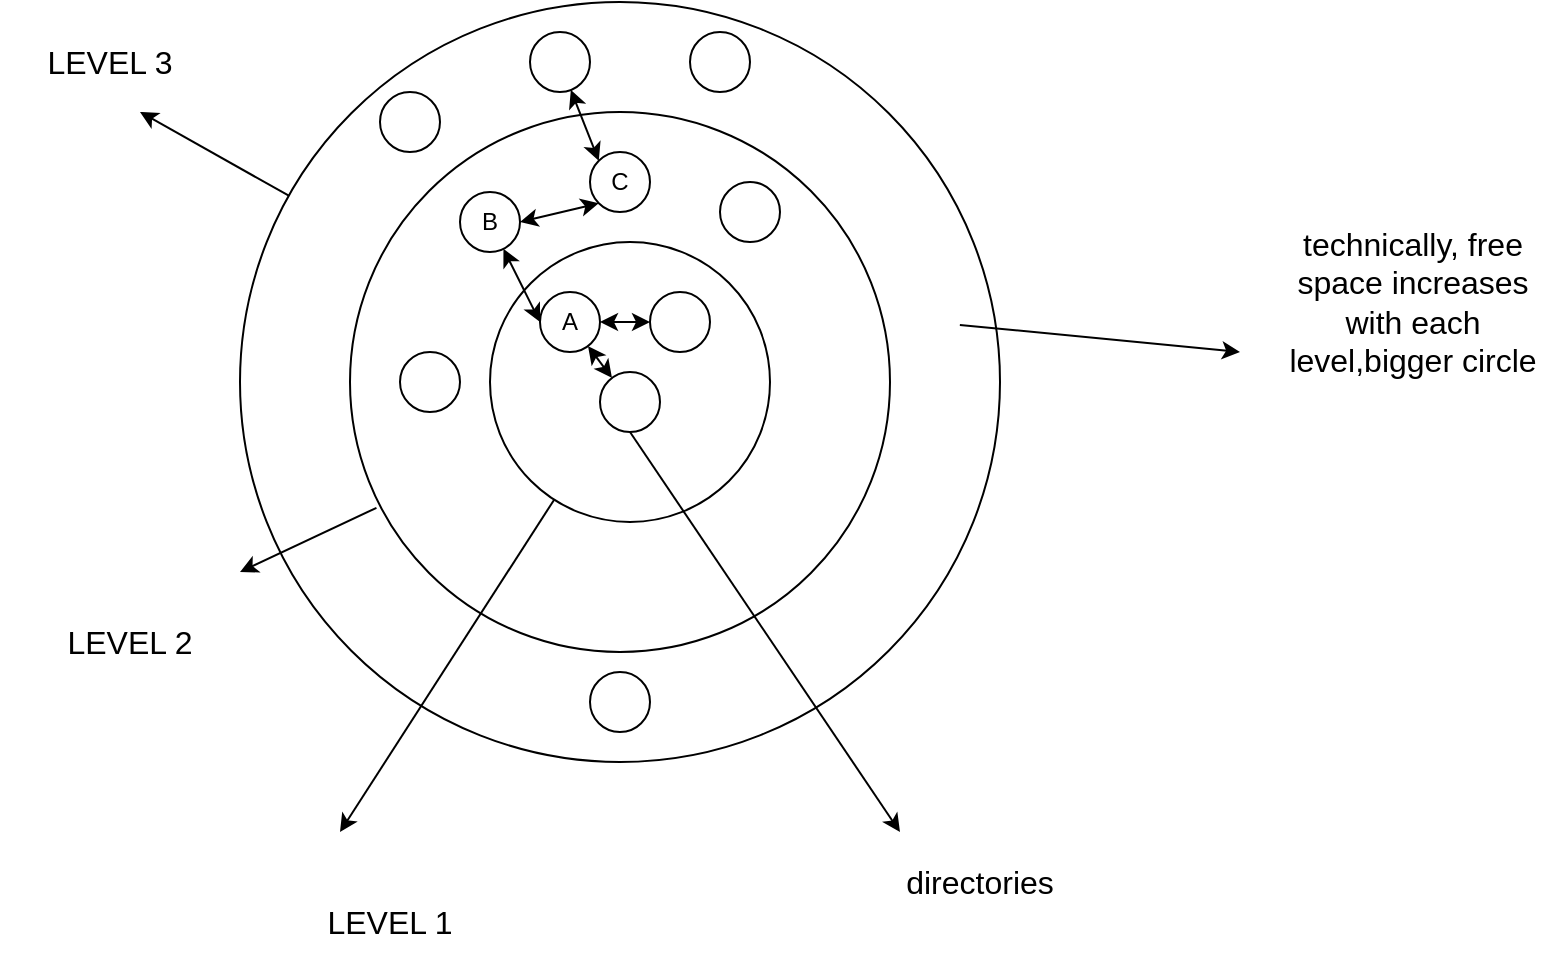 <mxfile version="26.0.4">
  <diagram name="Page-1" id="sZkMDtUhSJGaAmeF6T3Y">
    <mxGraphModel dx="844" dy="781" grid="1" gridSize="10" guides="1" tooltips="1" connect="1" arrows="1" fold="1" page="1" pageScale="1" pageWidth="850" pageHeight="1100" math="0" shadow="0">
      <root>
        <mxCell id="0" />
        <mxCell id="1" parent="0" />
        <mxCell id="BoXuv4zLcTpTWYmeshlf-1" value="" style="ellipse;whiteSpace=wrap;html=1;aspect=fixed;" parent="1" vertex="1">
          <mxGeometry x="500" y="250" width="30" height="30" as="geometry" />
        </mxCell>
        <mxCell id="gUrk4oitRmZIMs54-eBy-3" value="" style="ellipse;whiteSpace=wrap;html=1;aspect=fixed;" parent="1" vertex="1">
          <mxGeometry x="170" y="105" width="380" height="380" as="geometry" />
        </mxCell>
        <mxCell id="gUrk4oitRmZIMs54-eBy-2" value="" style="ellipse;whiteSpace=wrap;html=1;aspect=fixed;" parent="1" vertex="1">
          <mxGeometry x="225" y="160" width="270" height="270" as="geometry" />
        </mxCell>
        <mxCell id="gUrk4oitRmZIMs54-eBy-1" value="" style="ellipse;whiteSpace=wrap;html=1;aspect=fixed;" parent="1" vertex="1">
          <mxGeometry x="295" y="225" width="140" height="140" as="geometry" />
        </mxCell>
        <mxCell id="gUrk4oitRmZIMs54-eBy-4" value="directories" style="text;html=1;align=center;verticalAlign=middle;whiteSpace=wrap;rounded=0;fontSize=16;" parent="1" vertex="1">
          <mxGeometry x="500" y="530" width="80" height="30" as="geometry" />
        </mxCell>
        <mxCell id="gUrk4oitRmZIMs54-eBy-5" value="" style="endArrow=classic;html=1;rounded=0;" parent="1" source="gUrk4oitRmZIMs54-eBy-1" edge="1">
          <mxGeometry width="50" height="50" relative="1" as="geometry">
            <mxPoint x="260" y="550" as="sourcePoint" />
            <mxPoint x="220" y="520" as="targetPoint" />
          </mxGeometry>
        </mxCell>
        <mxCell id="gUrk4oitRmZIMs54-eBy-6" value="LEVEL 1" style="text;html=1;align=center;verticalAlign=middle;whiteSpace=wrap;rounded=0;fontSize=16;" parent="1" vertex="1">
          <mxGeometry x="190" y="550" width="110" height="30" as="geometry" />
        </mxCell>
        <mxCell id="gUrk4oitRmZIMs54-eBy-7" value="" style="ellipse;whiteSpace=wrap;html=1;aspect=fixed;" parent="1" vertex="1">
          <mxGeometry x="320" y="250" width="30" height="30" as="geometry" />
        </mxCell>
        <mxCell id="gUrk4oitRmZIMs54-eBy-8" value="" style="ellipse;whiteSpace=wrap;html=1;aspect=fixed;" parent="1" vertex="1">
          <mxGeometry x="350" y="290" width="30" height="30" as="geometry" />
        </mxCell>
        <mxCell id="gUrk4oitRmZIMs54-eBy-9" value="" style="endArrow=classic;html=1;rounded=0;exitX=0.5;exitY=1;exitDx=0;exitDy=0;" parent="1" source="gUrk4oitRmZIMs54-eBy-8" edge="1">
          <mxGeometry width="50" height="50" relative="1" as="geometry">
            <mxPoint x="620" y="500" as="sourcePoint" />
            <mxPoint x="500" y="520" as="targetPoint" />
          </mxGeometry>
        </mxCell>
        <mxCell id="gUrk4oitRmZIMs54-eBy-10" value="" style="ellipse;whiteSpace=wrap;html=1;aspect=fixed;" parent="1" vertex="1">
          <mxGeometry x="280" y="200" width="30" height="30" as="geometry" />
        </mxCell>
        <mxCell id="gUrk4oitRmZIMs54-eBy-11" value="" style="ellipse;whiteSpace=wrap;html=1;aspect=fixed;" parent="1" vertex="1">
          <mxGeometry x="345" y="180" width="30" height="30" as="geometry" />
        </mxCell>
        <mxCell id="gUrk4oitRmZIMs54-eBy-12" value="" style="ellipse;whiteSpace=wrap;html=1;aspect=fixed;" parent="1" vertex="1">
          <mxGeometry x="410" y="195" width="30" height="30" as="geometry" />
        </mxCell>
        <mxCell id="gUrk4oitRmZIMs54-eBy-13" value="" style="ellipse;whiteSpace=wrap;html=1;aspect=fixed;" parent="1" vertex="1">
          <mxGeometry x="250" y="280" width="30" height="30" as="geometry" />
        </mxCell>
        <mxCell id="gUrk4oitRmZIMs54-eBy-14" value="" style="ellipse;whiteSpace=wrap;html=1;aspect=fixed;" parent="1" vertex="1">
          <mxGeometry x="240" y="150" width="30" height="30" as="geometry" />
        </mxCell>
        <mxCell id="gUrk4oitRmZIMs54-eBy-15" value="" style="ellipse;whiteSpace=wrap;html=1;aspect=fixed;" parent="1" vertex="1">
          <mxGeometry x="315" y="120" width="30" height="30" as="geometry" />
        </mxCell>
        <mxCell id="gUrk4oitRmZIMs54-eBy-16" value="" style="ellipse;whiteSpace=wrap;html=1;aspect=fixed;" parent="1" vertex="1">
          <mxGeometry x="395" y="120" width="30" height="30" as="geometry" />
        </mxCell>
        <mxCell id="gUrk4oitRmZIMs54-eBy-17" value="" style="ellipse;whiteSpace=wrap;html=1;aspect=fixed;" parent="1" vertex="1">
          <mxGeometry x="345" y="440" width="30" height="30" as="geometry" />
        </mxCell>
        <mxCell id="gUrk4oitRmZIMs54-eBy-18" value="" style="endArrow=classic;html=1;rounded=0;exitX=0.049;exitY=0.733;exitDx=0;exitDy=0;exitPerimeter=0;" parent="1" source="gUrk4oitRmZIMs54-eBy-2" edge="1">
          <mxGeometry width="50" height="50" relative="1" as="geometry">
            <mxPoint x="120" y="440" as="sourcePoint" />
            <mxPoint x="170" y="390" as="targetPoint" />
          </mxGeometry>
        </mxCell>
        <mxCell id="gUrk4oitRmZIMs54-eBy-19" value="LEVEL 2" style="text;html=1;align=center;verticalAlign=middle;whiteSpace=wrap;rounded=0;fontSize=16;" parent="1" vertex="1">
          <mxGeometry x="60" y="410" width="110" height="30" as="geometry" />
        </mxCell>
        <mxCell id="gUrk4oitRmZIMs54-eBy-20" value="" style="endArrow=classic;html=1;rounded=0;" parent="1" source="gUrk4oitRmZIMs54-eBy-3" edge="1">
          <mxGeometry width="50" height="50" relative="1" as="geometry">
            <mxPoint x="150" y="150" as="sourcePoint" />
            <mxPoint x="120" y="160" as="targetPoint" />
          </mxGeometry>
        </mxCell>
        <mxCell id="gUrk4oitRmZIMs54-eBy-21" value="LEVEL 3" style="text;html=1;align=center;verticalAlign=middle;whiteSpace=wrap;rounded=0;fontSize=16;" parent="1" vertex="1">
          <mxGeometry x="50" y="120" width="110" height="30" as="geometry" />
        </mxCell>
        <mxCell id="gUrk4oitRmZIMs54-eBy-22" value="" style="ellipse;whiteSpace=wrap;html=1;aspect=fixed;" parent="1" vertex="1">
          <mxGeometry x="375" y="250" width="30" height="30" as="geometry" />
        </mxCell>
        <mxCell id="gUrk4oitRmZIMs54-eBy-23" value="" style="endArrow=classic;startArrow=classic;html=1;rounded=0;" parent="1" source="gUrk4oitRmZIMs54-eBy-22" target="gUrk4oitRmZIMs54-eBy-7" edge="1">
          <mxGeometry width="50" height="50" relative="1" as="geometry">
            <mxPoint x="50" y="410" as="sourcePoint" />
            <mxPoint x="100" y="360" as="targetPoint" />
          </mxGeometry>
        </mxCell>
        <mxCell id="gUrk4oitRmZIMs54-eBy-26" value="" style="endArrow=classic;startArrow=classic;html=1;rounded=0;" parent="1" source="gUrk4oitRmZIMs54-eBy-7" target="gUrk4oitRmZIMs54-eBy-8" edge="1">
          <mxGeometry width="50" height="50" relative="1" as="geometry">
            <mxPoint x="400" y="540" as="sourcePoint" />
            <mxPoint x="450" y="490" as="targetPoint" />
          </mxGeometry>
        </mxCell>
        <mxCell id="gUrk4oitRmZIMs54-eBy-27" value="" style="endArrow=classic;startArrow=classic;html=1;rounded=0;exitX=0;exitY=0.5;exitDx=0;exitDy=0;" parent="1" source="gUrk4oitRmZIMs54-eBy-7" target="gUrk4oitRmZIMs54-eBy-10" edge="1">
          <mxGeometry width="50" height="50" relative="1" as="geometry">
            <mxPoint x="330" y="600" as="sourcePoint" />
            <mxPoint x="380" y="550" as="targetPoint" />
          </mxGeometry>
        </mxCell>
        <mxCell id="gUrk4oitRmZIMs54-eBy-28" value="" style="endArrow=classic;startArrow=classic;html=1;rounded=0;exitX=1;exitY=0.5;exitDx=0;exitDy=0;entryX=0;entryY=1;entryDx=0;entryDy=0;" parent="1" source="gUrk4oitRmZIMs54-eBy-10" target="gUrk4oitRmZIMs54-eBy-11" edge="1">
          <mxGeometry width="50" height="50" relative="1" as="geometry">
            <mxPoint x="370" y="630" as="sourcePoint" />
            <mxPoint x="420" y="580" as="targetPoint" />
          </mxGeometry>
        </mxCell>
        <mxCell id="gUrk4oitRmZIMs54-eBy-29" value="" style="endArrow=classic;startArrow=classic;html=1;rounded=0;entryX=0;entryY=0;entryDx=0;entryDy=0;" parent="1" source="gUrk4oitRmZIMs54-eBy-15" target="gUrk4oitRmZIMs54-eBy-11" edge="1">
          <mxGeometry width="50" height="50" relative="1" as="geometry">
            <mxPoint x="380" y="640" as="sourcePoint" />
            <mxPoint x="430" y="590" as="targetPoint" />
          </mxGeometry>
        </mxCell>
        <mxCell id="gUrk4oitRmZIMs54-eBy-30" value="A" style="text;html=1;align=center;verticalAlign=middle;whiteSpace=wrap;rounded=0;" parent="1" vertex="1">
          <mxGeometry x="305" y="250" width="60" height="30" as="geometry" />
        </mxCell>
        <mxCell id="gUrk4oitRmZIMs54-eBy-32" value="B" style="text;html=1;align=center;verticalAlign=middle;whiteSpace=wrap;rounded=0;" parent="1" vertex="1">
          <mxGeometry x="265" y="200" width="60" height="30" as="geometry" />
        </mxCell>
        <mxCell id="gUrk4oitRmZIMs54-eBy-33" value="C" style="text;html=1;align=center;verticalAlign=middle;whiteSpace=wrap;rounded=0;" parent="1" vertex="1">
          <mxGeometry x="330" y="180" width="60" height="30" as="geometry" />
        </mxCell>
        <mxCell id="gUrk4oitRmZIMs54-eBy-45" value="" style="endArrow=classic;html=1;rounded=0;" parent="1" source="BoXuv4zLcTpTWYmeshlf-1" edge="1">
          <mxGeometry width="50" height="50" relative="1" as="geometry">
            <mxPoint x="620" y="330" as="sourcePoint" />
            <mxPoint x="670" y="280" as="targetPoint" />
          </mxGeometry>
        </mxCell>
        <mxCell id="gUrk4oitRmZIMs54-eBy-46" value="technically, free space increases with each level,bigger circle" style="text;html=1;align=center;verticalAlign=middle;whiteSpace=wrap;rounded=0;fontSize=16;" parent="1" vertex="1">
          <mxGeometry x="683" y="240" width="147" height="30" as="geometry" />
        </mxCell>
      </root>
    </mxGraphModel>
  </diagram>
</mxfile>
